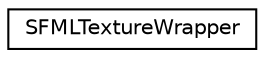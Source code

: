 digraph "Graphical Class Hierarchy"
{
  edge [fontname="Helvetica",fontsize="10",labelfontname="Helvetica",labelfontsize="10"];
  node [fontname="Helvetica",fontsize="10",shape=record];
  rankdir="LR";
  Node1 [label="SFMLTextureWrapper",height=0.2,width=0.4,color="black", fillcolor="white", style="filled",URL="$class_s_f_m_l_texture_wrapper.html",tooltip="Class wrapping an SFML texture. "];
}
